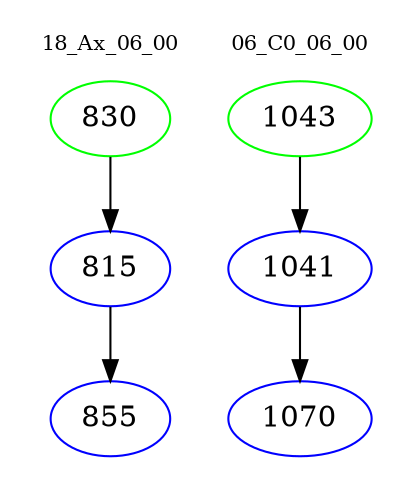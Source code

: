 digraph{
subgraph cluster_0 {
color = white
label = "18_Ax_06_00";
fontsize=10;
T0_830 [label="830", color="green"]
T0_830 -> T0_815 [color="black"]
T0_815 [label="815", color="blue"]
T0_815 -> T0_855 [color="black"]
T0_855 [label="855", color="blue"]
}
subgraph cluster_1 {
color = white
label = "06_C0_06_00";
fontsize=10;
T1_1043 [label="1043", color="green"]
T1_1043 -> T1_1041 [color="black"]
T1_1041 [label="1041", color="blue"]
T1_1041 -> T1_1070 [color="black"]
T1_1070 [label="1070", color="blue"]
}
}
